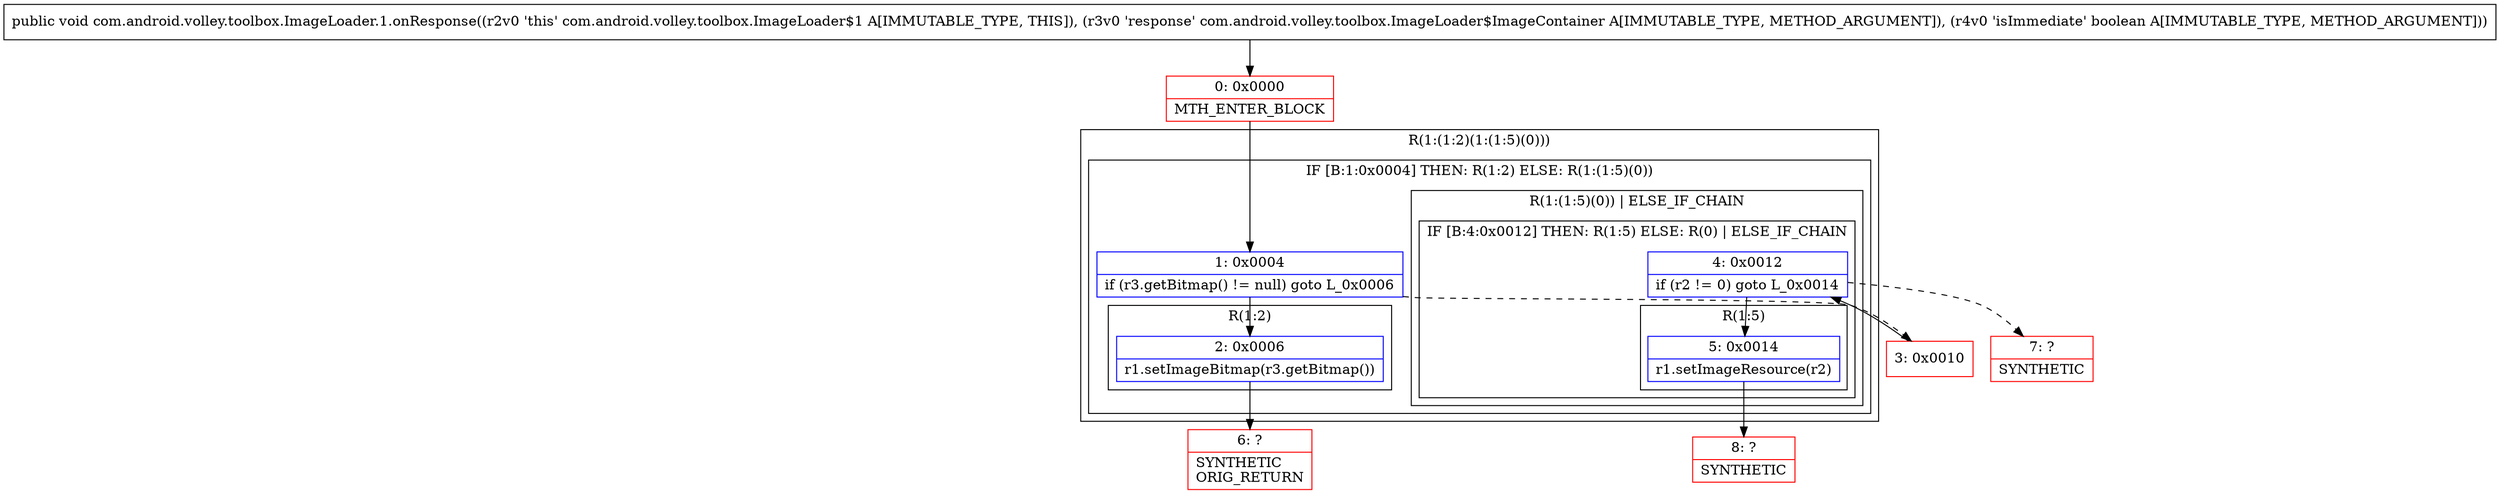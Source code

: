 digraph "CFG forcom.android.volley.toolbox.ImageLoader.1.onResponse(Lcom\/android\/volley\/toolbox\/ImageLoader$ImageContainer;Z)V" {
subgraph cluster_Region_1873606337 {
label = "R(1:(1:2)(1:(1:5)(0)))";
node [shape=record,color=blue];
subgraph cluster_IfRegion_379669649 {
label = "IF [B:1:0x0004] THEN: R(1:2) ELSE: R(1:(1:5)(0))";
node [shape=record,color=blue];
Node_1 [shape=record,label="{1\:\ 0x0004|if (r3.getBitmap() != null) goto L_0x0006\l}"];
subgraph cluster_Region_707331238 {
label = "R(1:2)";
node [shape=record,color=blue];
Node_2 [shape=record,label="{2\:\ 0x0006|r1.setImageBitmap(r3.getBitmap())\l}"];
}
subgraph cluster_Region_846817303 {
label = "R(1:(1:5)(0)) | ELSE_IF_CHAIN\l";
node [shape=record,color=blue];
subgraph cluster_IfRegion_988519015 {
label = "IF [B:4:0x0012] THEN: R(1:5) ELSE: R(0) | ELSE_IF_CHAIN\l";
node [shape=record,color=blue];
Node_4 [shape=record,label="{4\:\ 0x0012|if (r2 != 0) goto L_0x0014\l}"];
subgraph cluster_Region_649239663 {
label = "R(1:5)";
node [shape=record,color=blue];
Node_5 [shape=record,label="{5\:\ 0x0014|r1.setImageResource(r2)\l}"];
}
subgraph cluster_Region_1155313707 {
label = "R(0)";
node [shape=record,color=blue];
}
}
}
}
}
Node_0 [shape=record,color=red,label="{0\:\ 0x0000|MTH_ENTER_BLOCK\l}"];
Node_3 [shape=record,color=red,label="{3\:\ 0x0010}"];
Node_6 [shape=record,color=red,label="{6\:\ ?|SYNTHETIC\lORIG_RETURN\l}"];
Node_7 [shape=record,color=red,label="{7\:\ ?|SYNTHETIC\l}"];
Node_8 [shape=record,color=red,label="{8\:\ ?|SYNTHETIC\l}"];
MethodNode[shape=record,label="{public void com.android.volley.toolbox.ImageLoader.1.onResponse((r2v0 'this' com.android.volley.toolbox.ImageLoader$1 A[IMMUTABLE_TYPE, THIS]), (r3v0 'response' com.android.volley.toolbox.ImageLoader$ImageContainer A[IMMUTABLE_TYPE, METHOD_ARGUMENT]), (r4v0 'isImmediate' boolean A[IMMUTABLE_TYPE, METHOD_ARGUMENT])) }"];
MethodNode -> Node_0;
Node_1 -> Node_2;
Node_1 -> Node_3[style=dashed];
Node_2 -> Node_6;
Node_4 -> Node_5;
Node_4 -> Node_7[style=dashed];
Node_5 -> Node_8;
Node_0 -> Node_1;
Node_3 -> Node_4;
}

